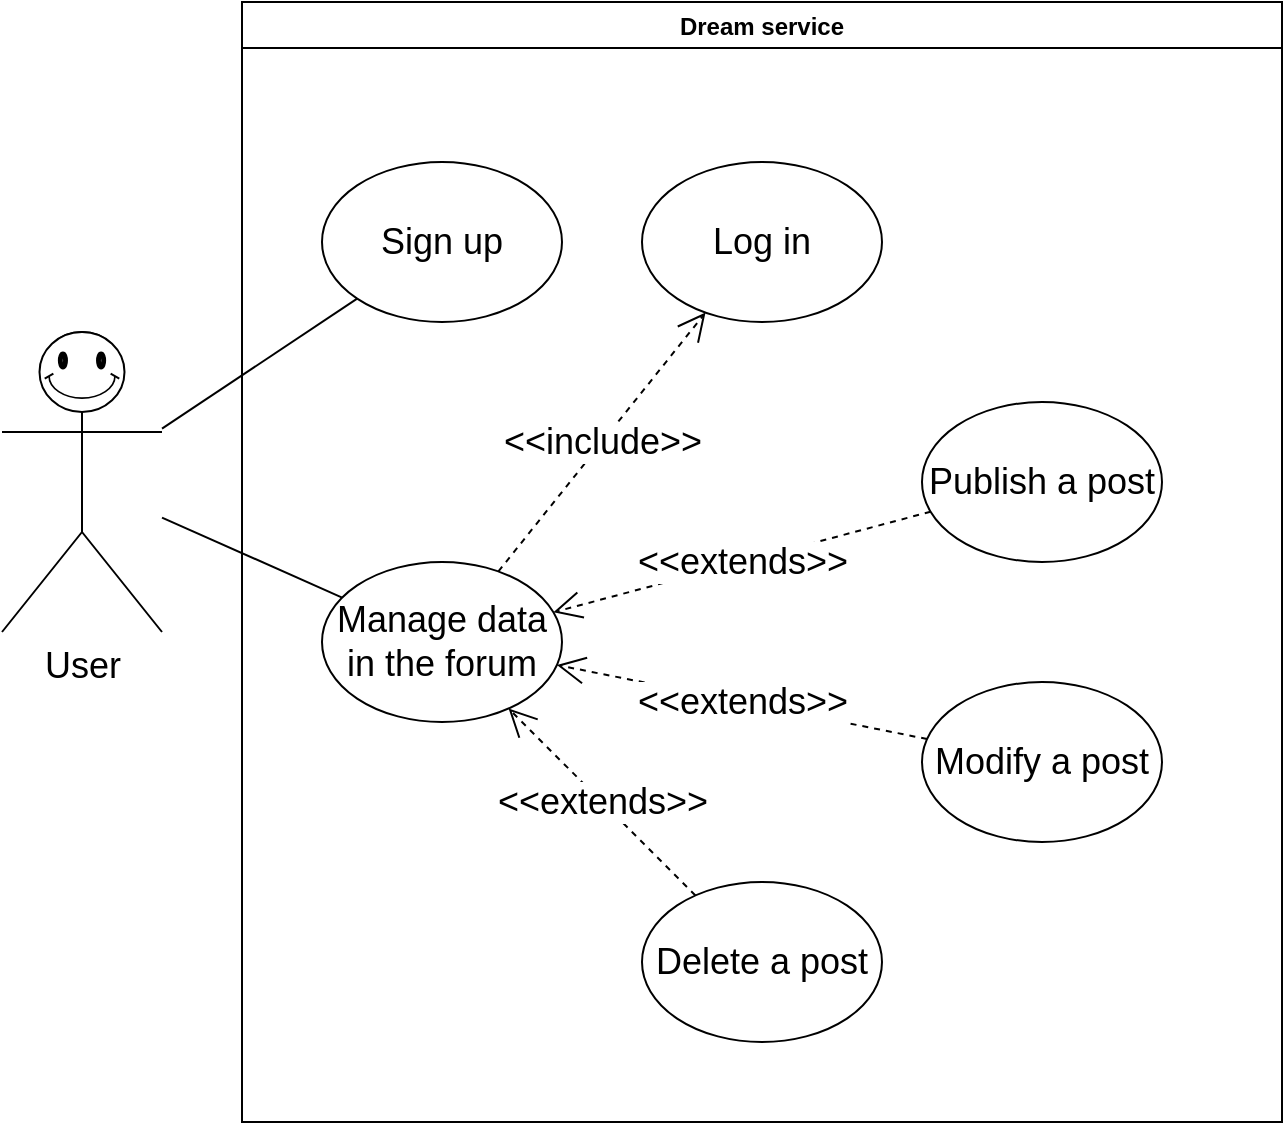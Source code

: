 <mxfile version="15.8.4" type="device" pages="4"><diagram id="XfYy83Z87ntZW18wI58Q" name="User"><mxGraphModel dx="1662" dy="865" grid="1" gridSize="10" guides="1" tooltips="1" connect="1" arrows="1" fold="1" page="1" pageScale="1" pageWidth="827" pageHeight="1169" math="0" shadow="0"><root><mxCell id="0"/><mxCell id="1" parent="0"/><mxCell id="xO6xsQKZgC9jTwOUbPj6-1" value="&lt;font style=&quot;font-size: 18px&quot;&gt;User&lt;/font&gt;" style="shape=umlActor;verticalLabelPosition=bottom;verticalAlign=top;html=1;outlineConnect=0;" parent="1" vertex="1"><mxGeometry x="80" y="285" width="80" height="150" as="geometry"/></mxCell><mxCell id="xO6xsQKZgC9jTwOUbPj6-6" value="Dream service" style="swimlane;" parent="1" vertex="1"><mxGeometry x="200" y="120" width="520" height="560" as="geometry"/></mxCell><mxCell id="xO6xsQKZgC9jTwOUbPj6-9" value="&lt;font style=&quot;font-size: 18px&quot;&gt;Sign up&lt;/font&gt;" style="ellipse;whiteSpace=wrap;html=1;" parent="xO6xsQKZgC9jTwOUbPj6-6" vertex="1"><mxGeometry x="40" y="80" width="120" height="80" as="geometry"/></mxCell><mxCell id="xO6xsQKZgC9jTwOUbPj6-14" value="&lt;font style=&quot;font-size: 18px&quot;&gt;Publish a post&lt;/font&gt;" style="ellipse;whiteSpace=wrap;html=1;" parent="xO6xsQKZgC9jTwOUbPj6-6" vertex="1"><mxGeometry x="340" y="200" width="120" height="80" as="geometry"/></mxCell><mxCell id="xO6xsQKZgC9jTwOUbPj6-15" value="&lt;font style=&quot;font-size: 18px&quot;&gt;Modify a post&lt;/font&gt;" style="ellipse;whiteSpace=wrap;html=1;" parent="xO6xsQKZgC9jTwOUbPj6-6" vertex="1"><mxGeometry x="340" y="340" width="120" height="80" as="geometry"/></mxCell><mxCell id="xO6xsQKZgC9jTwOUbPj6-18" value="&lt;font style=&quot;font-size: 18px&quot;&gt;Log in&lt;/font&gt;" style="ellipse;whiteSpace=wrap;html=1;" parent="xO6xsQKZgC9jTwOUbPj6-6" vertex="1"><mxGeometry x="200" y="80" width="120" height="80" as="geometry"/></mxCell><mxCell id="xO6xsQKZgC9jTwOUbPj6-20" value="&lt;font style=&quot;font-size: 18px&quot;&gt;&amp;lt;&amp;lt;include&amp;gt;&amp;gt;&lt;/font&gt;" style="endArrow=open;endSize=12;dashed=1;html=1;rounded=0;" parent="xO6xsQKZgC9jTwOUbPj6-6" source="HOSujjdtoM3zyyCcUg2x-1" target="xO6xsQKZgC9jTwOUbPj6-18" edge="1"><mxGeometry width="160" relative="1" as="geometry"><mxPoint x="280" y="240" as="sourcePoint"/><mxPoint x="440" y="240" as="targetPoint"/></mxGeometry></mxCell><mxCell id="HOSujjdtoM3zyyCcUg2x-1" value="&lt;font style=&quot;font-size: 18px&quot;&gt;Manage data in the forum&lt;/font&gt;" style="ellipse;whiteSpace=wrap;html=1;" parent="xO6xsQKZgC9jTwOUbPj6-6" vertex="1"><mxGeometry x="40" y="280" width="120" height="80" as="geometry"/></mxCell><mxCell id="HOSujjdtoM3zyyCcUg2x-5" value="&lt;font style=&quot;font-size: 18px&quot;&gt;&amp;lt;&amp;lt;extends&amp;gt;&amp;gt;&lt;/font&gt;" style="endArrow=open;endSize=12;dashed=1;html=1;rounded=0;" parent="xO6xsQKZgC9jTwOUbPj6-6" source="xO6xsQKZgC9jTwOUbPj6-14" target="HOSujjdtoM3zyyCcUg2x-1" edge="1"><mxGeometry width="160" relative="1" as="geometry"><mxPoint x="240" y="260" as="sourcePoint"/><mxPoint x="400" y="260" as="targetPoint"/></mxGeometry></mxCell><mxCell id="HOSujjdtoM3zyyCcUg2x-8" value="&lt;font style=&quot;font-size: 18px&quot;&gt;&amp;lt;&amp;lt;extends&amp;gt;&amp;gt;&lt;/font&gt;" style="endArrow=open;endSize=12;dashed=1;html=1;rounded=0;" parent="xO6xsQKZgC9jTwOUbPj6-6" source="xO6xsQKZgC9jTwOUbPj6-15" target="HOSujjdtoM3zyyCcUg2x-1" edge="1"><mxGeometry width="160" relative="1" as="geometry"><mxPoint x="258.512" y="270.537" as="sourcePoint"/><mxPoint x="161.45" y="309.42" as="targetPoint"/></mxGeometry></mxCell><mxCell id="pmHL1bNZf2C62yIfrcLC-1" value="&lt;font style=&quot;font-size: 18px&quot;&gt;Delete a post&lt;/font&gt;" style="ellipse;whiteSpace=wrap;html=1;" parent="xO6xsQKZgC9jTwOUbPj6-6" vertex="1"><mxGeometry x="200" y="440" width="120" height="80" as="geometry"/></mxCell><mxCell id="pmHL1bNZf2C62yIfrcLC-2" value="&lt;font style=&quot;font-size: 18px&quot;&gt;&amp;lt;&amp;lt;extends&amp;gt;&amp;gt;&lt;/font&gt;" style="endArrow=open;endSize=12;dashed=1;html=1;rounded=0;" parent="xO6xsQKZgC9jTwOUbPj6-6" source="pmHL1bNZf2C62yIfrcLC-1" target="HOSujjdtoM3zyyCcUg2x-1" edge="1"><mxGeometry width="160" relative="1" as="geometry"><mxPoint x="-91.938" y="256.247" as="sourcePoint"/><mxPoint x="50.001" y="360.005" as="targetPoint"/></mxGeometry></mxCell><mxCell id="xO6xsQKZgC9jTwOUbPj6-11" value="" style="verticalLabelPosition=bottom;verticalAlign=top;html=1;shape=mxgraph.basic.smiley" parent="1" vertex="1"><mxGeometry x="98.75" y="285" width="42.5" height="40" as="geometry"/></mxCell><mxCell id="xO6xsQKZgC9jTwOUbPj6-13" value="" style="endArrow=none;html=1;rounded=0;" parent="1" source="xO6xsQKZgC9jTwOUbPj6-1" target="xO6xsQKZgC9jTwOUbPj6-9" edge="1"><mxGeometry width="50" height="50" relative="1" as="geometry"><mxPoint x="90" y="260" as="sourcePoint"/><mxPoint x="550" y="320" as="targetPoint"/></mxGeometry></mxCell><mxCell id="HOSujjdtoM3zyyCcUg2x-2" value="" style="endArrow=none;html=1;rounded=0;" parent="1" source="xO6xsQKZgC9jTwOUbPj6-1" target="HOSujjdtoM3zyyCcUg2x-1" edge="1"><mxGeometry width="50" height="50" relative="1" as="geometry"><mxPoint x="490" y="410" as="sourcePoint"/><mxPoint x="540" y="360" as="targetPoint"/></mxGeometry></mxCell></root></mxGraphModel></diagram><diagram id="1sKCUlIaXuaoSZuoyIfw" name="Policy Maker"><mxGraphModel dx="1662" dy="2034" grid="1" gridSize="10" guides="1" tooltips="1" connect="1" arrows="1" fold="1" page="1" pageScale="1" pageWidth="827" pageHeight="1169" math="0" shadow="0"><root><mxCell id="E24AT7vsDZ3ZlfPWJbuK-0"/><mxCell id="E24AT7vsDZ3ZlfPWJbuK-1" parent="E24AT7vsDZ3ZlfPWJbuK-0"/><mxCell id="Q3bnPIPJ3GlP8lg3VeQc-13" value="&lt;font style=&quot;font-size: 18px&quot;&gt;Policy Maker&lt;/font&gt;" style="shape=umlActor;verticalLabelPosition=bottom;verticalAlign=top;html=1;outlineConnect=0;" parent="E24AT7vsDZ3ZlfPWJbuK-1" vertex="1"><mxGeometry x="80" y="285" width="80" height="150" as="geometry"/></mxCell><mxCell id="Q3bnPIPJ3GlP8lg3VeQc-14" value="Dream service" style="swimlane;" parent="E24AT7vsDZ3ZlfPWJbuK-1" vertex="1"><mxGeometry x="288.99" y="-40" width="801.01" height="900" as="geometry"/></mxCell><mxCell id="Q3bnPIPJ3GlP8lg3VeQc-15" value="&lt;font style=&quot;font-size: 18px&quot;&gt;Sign up&lt;/font&gt;" style="ellipse;whiteSpace=wrap;html=1;" parent="Q3bnPIPJ3GlP8lg3VeQc-14" vertex="1"><mxGeometry x="81.01" y="60" width="120" height="80" as="geometry"/></mxCell><mxCell id="Q3bnPIPJ3GlP8lg3VeQc-18" value="&lt;font style=&quot;font-size: 18px&quot;&gt;Log in&lt;/font&gt;" style="ellipse;whiteSpace=wrap;html=1;" parent="Q3bnPIPJ3GlP8lg3VeQc-14" vertex="1"><mxGeometry x="81.01" y="420" width="120" height="80" as="geometry"/></mxCell><mxCell id="Q3bnPIPJ3GlP8lg3VeQc-19" value="&lt;font style=&quot;font-size: 18px&quot;&gt;&amp;lt;&amp;lt;include&amp;gt;&amp;gt;&lt;/font&gt;" style="endArrow=open;endSize=12;dashed=1;html=1;rounded=0;" parent="Q3bnPIPJ3GlP8lg3VeQc-14" source="Q3bnPIPJ3GlP8lg3VeQc-20" target="Q3bnPIPJ3GlP8lg3VeQc-18" edge="1"><mxGeometry width="160" relative="1" as="geometry"><mxPoint x="280" y="240" as="sourcePoint"/><mxPoint x="440" y="240" as="targetPoint"/></mxGeometry></mxCell><mxCell id="Q3bnPIPJ3GlP8lg3VeQc-20" value="&lt;font style=&quot;font-size: 18px&quot;&gt;Manage data in the forum&lt;/font&gt;" style="ellipse;whiteSpace=wrap;html=1;" parent="Q3bnPIPJ3GlP8lg3VeQc-14" vertex="1"><mxGeometry x="81.01" y="220" width="120" height="80" as="geometry"/></mxCell><mxCell id="Q3bnPIPJ3GlP8lg3VeQc-26" value="&lt;font style=&quot;font-size: 18px&quot;&gt;Manage data in the Moderator Area&lt;/font&gt;" style="ellipse;whiteSpace=wrap;html=1;" parent="Q3bnPIPJ3GlP8lg3VeQc-14" vertex="1"><mxGeometry x="281.01" y="580" width="150" height="110" as="geometry"/></mxCell><mxCell id="Q3bnPIPJ3GlP8lg3VeQc-27" value="&lt;font style=&quot;font-size: 18px&quot;&gt;&amp;lt;&amp;lt;include&amp;gt;&amp;gt;&lt;/font&gt;" style="endArrow=open;endSize=12;dashed=1;html=1;rounded=0;" parent="Q3bnPIPJ3GlP8lg3VeQc-14" source="Q3bnPIPJ3GlP8lg3VeQc-26" target="Q3bnPIPJ3GlP8lg3VeQc-18" edge="1"><mxGeometry width="160" relative="1" as="geometry"><mxPoint x="161.496" y="310.529" as="sourcePoint"/><mxPoint x="258.55" y="349.42" as="targetPoint"/></mxGeometry></mxCell><mxCell id="jXFHlEZwo4jBtHpfVx7I-1" value="&lt;font style=&quot;font-size: 18px&quot;&gt;Manage Deviance in Policy maker reserved area&lt;/font&gt;" style="ellipse;whiteSpace=wrap;html=1;" parent="Q3bnPIPJ3GlP8lg3VeQc-14" vertex="1"><mxGeometry x="58.51" y="720" width="165" height="120" as="geometry"/></mxCell><mxCell id="jXFHlEZwo4jBtHpfVx7I-5" value="&lt;font style=&quot;font-size: 18px&quot;&gt;&amp;lt;&amp;lt;include&amp;gt;&amp;gt;&lt;/font&gt;" style="endArrow=open;endSize=12;dashed=1;html=1;rounded=0;" parent="Q3bnPIPJ3GlP8lg3VeQc-14" source="jXFHlEZwo4jBtHpfVx7I-1" target="Q3bnPIPJ3GlP8lg3VeQc-18" edge="1"><mxGeometry width="160" relative="1" as="geometry"><mxPoint x="178.184" y="506.22" as="sourcePoint"/><mxPoint x="269.531" y="439.532" as="targetPoint"/></mxGeometry></mxCell><mxCell id="Q3bnPIPJ3GlP8lg3VeQc-30" value="&lt;font style=&quot;font-size: 18px&quot;&gt;Approve post in the pending list&lt;/font&gt;" style="ellipse;whiteSpace=wrap;html=1;" parent="Q3bnPIPJ3GlP8lg3VeQc-14" vertex="1"><mxGeometry x="592.01" y="530" width="139" height="100" as="geometry"/></mxCell><mxCell id="Q3bnPIPJ3GlP8lg3VeQc-31" value="&lt;font style=&quot;font-size: 18px&quot;&gt;Decline post in the pending list&lt;/font&gt;" style="ellipse;whiteSpace=wrap;html=1;" parent="Q3bnPIPJ3GlP8lg3VeQc-14" vertex="1"><mxGeometry x="591.01" y="665" width="140" height="100" as="geometry"/></mxCell><mxCell id="jXFHlEZwo4jBtHpfVx7I-3" value="Recalculate Deviance" style="ellipse;whiteSpace=wrap;html=1;fontSize=18;" parent="Q3bnPIPJ3GlP8lg3VeQc-14" vertex="1"><mxGeometry x="411.01" y="740" width="120" height="80" as="geometry"/></mxCell><mxCell id="Q3bnPIPJ3GlP8lg3VeQc-16" value="&lt;font style=&quot;font-size: 18px&quot;&gt;Publish a post&lt;/font&gt;" style="ellipse;whiteSpace=wrap;html=1;" parent="Q3bnPIPJ3GlP8lg3VeQc-14" vertex="1"><mxGeometry x="491.01" y="40" width="120" height="80" as="geometry"/></mxCell><mxCell id="Q3bnPIPJ3GlP8lg3VeQc-17" value="&lt;font style=&quot;font-size: 18px&quot;&gt;Modify a post&lt;/font&gt;" style="ellipse;whiteSpace=wrap;html=1;" parent="Q3bnPIPJ3GlP8lg3VeQc-14" vertex="1"><mxGeometry x="491.01" y="140" width="120" height="80" as="geometry"/></mxCell><mxCell id="Q3bnPIPJ3GlP8lg3VeQc-28" value="&lt;font style=&quot;font-size: 18px&quot;&gt;Publish a discussion&lt;/font&gt;" style="ellipse;whiteSpace=wrap;html=1;" parent="Q3bnPIPJ3GlP8lg3VeQc-14" vertex="1"><mxGeometry x="491.01" y="350" width="120" height="80" as="geometry"/></mxCell><mxCell id="Q3bnPIPJ3GlP8lg3VeQc-32" value="&lt;font style=&quot;font-size: 18px&quot;&gt;&amp;lt;&amp;lt;extends&amp;gt;&amp;gt;&lt;/font&gt;" style="endArrow=open;endSize=12;dashed=1;html=1;rounded=0;" parent="Q3bnPIPJ3GlP8lg3VeQc-14" source="Q3bnPIPJ3GlP8lg3VeQc-30" target="Q3bnPIPJ3GlP8lg3VeQc-26" edge="1"><mxGeometry width="160" relative="1" as="geometry"><mxPoint x="453.149" y="358.598" as="sourcePoint"/><mxPoint x="167.47" y="301.494" as="targetPoint"/></mxGeometry></mxCell><mxCell id="Q3bnPIPJ3GlP8lg3VeQc-33" value="&lt;font style=&quot;font-size: 18px&quot;&gt;&amp;lt;&amp;lt;extends&amp;gt;&amp;gt;&lt;/font&gt;" style="endArrow=open;endSize=12;dashed=1;html=1;rounded=0;" parent="Q3bnPIPJ3GlP8lg3VeQc-14" source="Q3bnPIPJ3GlP8lg3VeQc-31" target="Q3bnPIPJ3GlP8lg3VeQc-26" edge="1"><mxGeometry width="160" relative="1" as="geometry"><mxPoint x="463.149" y="368.598" as="sourcePoint"/><mxPoint x="177.47" y="311.494" as="targetPoint"/></mxGeometry></mxCell><mxCell id="jXFHlEZwo4jBtHpfVx7I-4" value="&lt;font style=&quot;font-size: 18px&quot;&gt;&amp;lt;&amp;lt;extends&amp;gt;&amp;gt;&lt;/font&gt;" style="endArrow=open;endSize=12;dashed=1;html=1;rounded=0;" parent="Q3bnPIPJ3GlP8lg3VeQc-14" source="jXFHlEZwo4jBtHpfVx7I-3" target="jXFHlEZwo4jBtHpfVx7I-1" edge="1"><mxGeometry width="160" relative="1" as="geometry"><mxPoint x="452.339" y="607.182" as="sourcePoint"/><mxPoint x="197.606" y="558.786" as="targetPoint"/></mxGeometry></mxCell><mxCell id="Q3bnPIPJ3GlP8lg3VeQc-21" value="&lt;font style=&quot;font-size: 18px&quot;&gt;&amp;lt;&amp;lt;extends&amp;gt;&amp;gt;&lt;/font&gt;" style="endArrow=open;endSize=12;dashed=1;html=1;rounded=0;" parent="Q3bnPIPJ3GlP8lg3VeQc-14" source="Q3bnPIPJ3GlP8lg3VeQc-16" target="Q3bnPIPJ3GlP8lg3VeQc-20" edge="1"><mxGeometry width="160" relative="1" as="geometry"><mxPoint x="240" y="260" as="sourcePoint"/><mxPoint x="400" y="260" as="targetPoint"/></mxGeometry></mxCell><mxCell id="Q3bnPIPJ3GlP8lg3VeQc-22" value="&lt;font style=&quot;font-size: 18px&quot;&gt;&amp;lt;&amp;lt;extends&amp;gt;&amp;gt;&lt;/font&gt;" style="endArrow=open;endSize=12;dashed=1;html=1;rounded=0;" parent="Q3bnPIPJ3GlP8lg3VeQc-14" source="Q3bnPIPJ3GlP8lg3VeQc-17" target="Q3bnPIPJ3GlP8lg3VeQc-20" edge="1"><mxGeometry x="-0.02" y="11" width="160" relative="1" as="geometry"><mxPoint x="258.512" y="270.537" as="sourcePoint"/><mxPoint x="161.45" y="309.42" as="targetPoint"/><mxPoint as="offset"/></mxGeometry></mxCell><mxCell id="Q3bnPIPJ3GlP8lg3VeQc-29" value="&lt;font style=&quot;font-size: 18px&quot;&gt;&amp;lt;&amp;lt;extends&amp;gt;&amp;gt;&lt;/font&gt;" style="endArrow=open;endSize=12;dashed=1;html=1;rounded=0;" parent="Q3bnPIPJ3GlP8lg3VeQc-14" source="Q3bnPIPJ3GlP8lg3VeQc-28" target="Q3bnPIPJ3GlP8lg3VeQc-20" edge="1"><mxGeometry width="160" relative="1" as="geometry"><mxPoint x="59.172" y="270.537" as="sourcePoint"/><mxPoint x="159.996" y="394.066" as="targetPoint"/></mxGeometry></mxCell><mxCell id="Z8IxmZiTYCdv_nUpXu4b-1" value="&lt;font style=&quot;font-size: 18px&quot;&gt;Delete a post&lt;/font&gt;" style="ellipse;whiteSpace=wrap;html=1;" vertex="1" parent="Q3bnPIPJ3GlP8lg3VeQc-14"><mxGeometry x="491.01" y="240" width="120" height="80" as="geometry"/></mxCell><mxCell id="Z8IxmZiTYCdv_nUpXu4b-2" value="&lt;font style=&quot;font-size: 18px&quot;&gt;&amp;lt;&amp;lt;extends&amp;gt;&amp;gt;&lt;/font&gt;" style="endArrow=open;endSize=12;dashed=1;html=1;rounded=0;" edge="1" parent="Q3bnPIPJ3GlP8lg3VeQc-14" source="Z8IxmZiTYCdv_nUpXu4b-1" target="Q3bnPIPJ3GlP8lg3VeQc-20"><mxGeometry x="-0.02" y="11" width="160" relative="1" as="geometry"><mxPoint x="503.381" y="201.133" as="sourcePoint"/><mxPoint x="208.594" y="258.764" as="targetPoint"/><mxPoint as="offset"/></mxGeometry></mxCell><mxCell id="Z8IxmZiTYCdv_nUpXu4b-3" value="&lt;font style=&quot;font-size: 18px&quot;&gt;Delete a discussion&lt;/font&gt;" style="ellipse;whiteSpace=wrap;html=1;" vertex="1" parent="Q3bnPIPJ3GlP8lg3VeQc-14"><mxGeometry x="340.5" y="400" width="120" height="80" as="geometry"/></mxCell><mxCell id="Z8IxmZiTYCdv_nUpXu4b-4" value="&lt;font style=&quot;font-size: 18px&quot;&gt;&amp;lt;&amp;lt;extends&amp;gt;&amp;gt;&lt;/font&gt;" style="endArrow=open;endSize=12;dashed=1;html=1;rounded=0;" edge="1" parent="Q3bnPIPJ3GlP8lg3VeQc-14" source="Z8IxmZiTYCdv_nUpXu4b-3" target="Q3bnPIPJ3GlP8lg3VeQc-20"><mxGeometry width="160" relative="1" as="geometry"><mxPoint x="506.776" y="382.89" as="sourcePoint"/><mxPoint x="205.194" y="287.18" as="targetPoint"/></mxGeometry></mxCell><mxCell id="Q3bnPIPJ3GlP8lg3VeQc-23" value="" style="verticalLabelPosition=bottom;verticalAlign=top;html=1;shape=mxgraph.basic.smiley" parent="E24AT7vsDZ3ZlfPWJbuK-1" vertex="1"><mxGeometry x="98.75" y="285" width="42.5" height="40" as="geometry"/></mxCell><mxCell id="Q3bnPIPJ3GlP8lg3VeQc-24" value="" style="endArrow=none;html=1;rounded=0;" parent="E24AT7vsDZ3ZlfPWJbuK-1" source="Q3bnPIPJ3GlP8lg3VeQc-13" target="Q3bnPIPJ3GlP8lg3VeQc-15" edge="1"><mxGeometry width="50" height="50" relative="1" as="geometry"><mxPoint x="248.99" y="173.333" as="sourcePoint"/><mxPoint x="638.99" y="160" as="targetPoint"/></mxGeometry></mxCell><mxCell id="Q3bnPIPJ3GlP8lg3VeQc-25" value="" style="endArrow=none;html=1;rounded=0;" parent="E24AT7vsDZ3ZlfPWJbuK-1" source="Q3bnPIPJ3GlP8lg3VeQc-13" target="Q3bnPIPJ3GlP8lg3VeQc-20" edge="1"><mxGeometry width="50" height="50" relative="1" as="geometry"><mxPoint x="248.99" y="208.889" as="sourcePoint"/><mxPoint x="628.99" y="200" as="targetPoint"/></mxGeometry></mxCell><mxCell id="jXFHlEZwo4jBtHpfVx7I-0" value="" style="endArrow=none;html=1;rounded=0;" parent="E24AT7vsDZ3ZlfPWJbuK-1" source="Q3bnPIPJ3GlP8lg3VeQc-13" target="Q3bnPIPJ3GlP8lg3VeQc-26" edge="1"><mxGeometry width="50" height="50" relative="1" as="geometry"><mxPoint x="248.99" y="260.513" as="sourcePoint"/><mxPoint x="342.069" y="237.351" as="targetPoint"/></mxGeometry></mxCell><mxCell id="jXFHlEZwo4jBtHpfVx7I-2" value="" style="endArrow=none;html=1;rounded=0;" parent="E24AT7vsDZ3ZlfPWJbuK-1" source="Q3bnPIPJ3GlP8lg3VeQc-13" target="jXFHlEZwo4jBtHpfVx7I-1" edge="1"><mxGeometry width="50" height="50" relative="1" as="geometry"><mxPoint x="239.995" y="275" as="sourcePoint"/><mxPoint x="381.275" y="455.508" as="targetPoint"/></mxGeometry></mxCell></root></mxGraphModel></diagram><diagram id="UrBN3-fB0KAZgvTcz0sp" name="Administrator"><mxGraphModel dx="1662" dy="865" grid="1" gridSize="10" guides="1" tooltips="1" connect="1" arrows="1" fold="1" page="1" pageScale="1" pageWidth="827" pageHeight="1169" math="0" shadow="0"><root><mxCell id="wZBJJMwPJMKbLDoZ2T_V-0"/><mxCell id="wZBJJMwPJMKbLDoZ2T_V-1" parent="wZBJJMwPJMKbLDoZ2T_V-0"/><mxCell id="6D6e3D54UttnJ3uWi18T-0" value="&lt;font style=&quot;font-size: 18px&quot;&gt;Administrator&lt;/font&gt;" style="shape=umlActor;verticalLabelPosition=bottom;verticalAlign=top;html=1;outlineConnect=0;" parent="wZBJJMwPJMKbLDoZ2T_V-1" vertex="1"><mxGeometry x="80" y="285" width="80" height="150" as="geometry"/></mxCell><mxCell id="6D6e3D54UttnJ3uWi18T-1" value="Dream service" style="swimlane;" parent="wZBJJMwPJMKbLDoZ2T_V-1" vertex="1"><mxGeometry x="200" y="120" width="520" height="480" as="geometry"/></mxCell><mxCell id="6D6e3D54UttnJ3uWi18T-3" value="&lt;font style=&quot;font-size: 18px&quot;&gt;Add a new data source&lt;/font&gt;" style="ellipse;whiteSpace=wrap;html=1;" parent="6D6e3D54UttnJ3uWi18T-1" vertex="1"><mxGeometry x="360" y="200" width="120" height="80" as="geometry"/></mxCell><mxCell id="6D6e3D54UttnJ3uWi18T-4" value="&lt;font style=&quot;font-size: 18px&quot;&gt;Remove a data source&lt;/font&gt;" style="ellipse;whiteSpace=wrap;html=1;" parent="6D6e3D54UttnJ3uWi18T-1" vertex="1"><mxGeometry x="180" y="360" width="120" height="80" as="geometry"/></mxCell><mxCell id="6D6e3D54UttnJ3uWi18T-5" value="&lt;font style=&quot;font-size: 18px&quot;&gt;Log in&lt;/font&gt;" style="ellipse;whiteSpace=wrap;html=1;" parent="6D6e3D54UttnJ3uWi18T-1" vertex="1"><mxGeometry x="200" y="80" width="120" height="80" as="geometry"/></mxCell><mxCell id="6D6e3D54UttnJ3uWi18T-6" value="&lt;font style=&quot;font-size: 18px&quot;&gt;&amp;lt;&amp;lt;include&amp;gt;&amp;gt;&lt;/font&gt;" style="endArrow=open;endSize=12;dashed=1;html=1;rounded=0;" parent="6D6e3D54UttnJ3uWi18T-1" source="6D6e3D54UttnJ3uWi18T-7" target="6D6e3D54UttnJ3uWi18T-5" edge="1"><mxGeometry width="160" relative="1" as="geometry"><mxPoint x="280" y="200" as="sourcePoint"/><mxPoint x="440" y="200" as="targetPoint"/></mxGeometry></mxCell><mxCell id="6D6e3D54UttnJ3uWi18T-7" value="&lt;font style=&quot;font-size: 18px&quot;&gt;Manage Data Sources&lt;/font&gt;" style="ellipse;whiteSpace=wrap;html=1;" parent="6D6e3D54UttnJ3uWi18T-1" vertex="1"><mxGeometry x="40" y="200" width="120" height="80" as="geometry"/></mxCell><mxCell id="6D6e3D54UttnJ3uWi18T-8" value="&lt;font style=&quot;font-size: 18px&quot;&gt;&amp;lt;&amp;lt;extends&amp;gt;&amp;gt;&lt;/font&gt;" style="endArrow=open;endSize=12;dashed=1;html=1;rounded=0;" parent="6D6e3D54UttnJ3uWi18T-1" source="6D6e3D54UttnJ3uWi18T-3" target="6D6e3D54UttnJ3uWi18T-7" edge="1"><mxGeometry width="160" relative="1" as="geometry"><mxPoint x="240" y="220" as="sourcePoint"/><mxPoint x="400" y="220" as="targetPoint"/></mxGeometry></mxCell><mxCell id="6D6e3D54UttnJ3uWi18T-9" value="&lt;font style=&quot;font-size: 18px&quot;&gt;&amp;lt;&amp;lt;extends&amp;gt;&amp;gt;&lt;/font&gt;" style="endArrow=open;endSize=12;dashed=1;html=1;rounded=0;" parent="6D6e3D54UttnJ3uWi18T-1" source="6D6e3D54UttnJ3uWi18T-4" target="6D6e3D54UttnJ3uWi18T-7" edge="1"><mxGeometry width="160" relative="1" as="geometry"><mxPoint x="258.512" y="230.537" as="sourcePoint"/><mxPoint x="161.45" y="269.42" as="targetPoint"/></mxGeometry></mxCell><mxCell id="wfyETZJOYXR5mFJ8erHL-0" value="&lt;font style=&quot;font-size: 18px&quot;&gt;Modify a data source&lt;/font&gt;" style="ellipse;whiteSpace=wrap;html=1;container=1;" vertex="1" parent="6D6e3D54UttnJ3uWi18T-1"><mxGeometry x="360" y="320" width="120" height="80" as="geometry"/></mxCell><mxCell id="wfyETZJOYXR5mFJ8erHL-1" value="&lt;font style=&quot;font-size: 18px&quot;&gt;&amp;lt;&amp;lt;extends&amp;gt;&amp;gt;&lt;/font&gt;" style="endArrow=open;endSize=12;dashed=1;html=1;rounded=0;" edge="1" parent="6D6e3D54UttnJ3uWi18T-1" source="wfyETZJOYXR5mFJ8erHL-0" target="6D6e3D54UttnJ3uWi18T-7"><mxGeometry width="160" relative="1" as="geometry"><mxPoint x="219.845" y="375.419" as="sourcePoint"/><mxPoint x="140.232" y="284.551" as="targetPoint"/></mxGeometry></mxCell><mxCell id="6D6e3D54UttnJ3uWi18T-10" value="" style="verticalLabelPosition=bottom;verticalAlign=top;html=1;shape=mxgraph.basic.smiley" parent="wZBJJMwPJMKbLDoZ2T_V-1" vertex="1"><mxGeometry x="98.75" y="285" width="42.5" height="40" as="geometry"/></mxCell><mxCell id="6D6e3D54UttnJ3uWi18T-12" value="" style="endArrow=none;html=1;rounded=0;" parent="wZBJJMwPJMKbLDoZ2T_V-1" source="6D6e3D54UttnJ3uWi18T-0" target="6D6e3D54UttnJ3uWi18T-7" edge="1"><mxGeometry width="50" height="50" relative="1" as="geometry"><mxPoint x="490" y="410" as="sourcePoint"/><mxPoint x="540" y="360" as="targetPoint"/></mxGeometry></mxCell></root></mxGraphModel></diagram><diagram id="pYuuvONdlbCJ_kU96ClP" name="Visitor"><mxGraphModel dx="1662" dy="865" grid="1" gridSize="10" guides="1" tooltips="1" connect="1" arrows="1" fold="1" page="1" pageScale="1" pageWidth="827" pageHeight="1169" math="0" shadow="0"><root><mxCell id="tc7jjCGDXOTLsgYjApwu-0"/><mxCell id="tc7jjCGDXOTLsgYjApwu-1" parent="tc7jjCGDXOTLsgYjApwu-0"/><mxCell id="8xOTz6hj9CU4Up6EmQuS-0" value="&lt;font style=&quot;font-size: 18px&quot;&gt;Visitor&lt;/font&gt;" style="shape=umlActor;verticalLabelPosition=bottom;verticalAlign=top;html=1;outlineConnect=0;" parent="tc7jjCGDXOTLsgYjApwu-1" vertex="1"><mxGeometry x="80" y="245" width="80" height="150" as="geometry"/></mxCell><mxCell id="8xOTz6hj9CU4Up6EmQuS-1" value="Dream service" style="swimlane;" parent="tc7jjCGDXOTLsgYjApwu-1" vertex="1"><mxGeometry x="200" y="120" width="440" height="460" as="geometry"/></mxCell><mxCell id="8xOTz6hj9CU4Up6EmQuS-3" value="&lt;font style=&quot;font-size: 18px&quot;&gt;Filter the data&lt;/font&gt;" style="ellipse;whiteSpace=wrap;html=1;" parent="8xOTz6hj9CU4Up6EmQuS-1" vertex="1"><mxGeometry x="280" y="80" width="120" height="80" as="geometry"/></mxCell><mxCell id="8xOTz6hj9CU4Up6EmQuS-4" value="&lt;font style=&quot;font-size: 18px&quot;&gt;Download the data&lt;/font&gt;" style="ellipse;whiteSpace=wrap;html=1;" parent="8xOTz6hj9CU4Up6EmQuS-1" vertex="1"><mxGeometry x="280" y="240" width="120" height="80" as="geometry"/></mxCell><mxCell id="8xOTz6hj9CU4Up6EmQuS-7" value="&lt;font style=&quot;font-size: 18px&quot;&gt;Access the data&lt;/font&gt;" style="ellipse;whiteSpace=wrap;html=1;" parent="8xOTz6hj9CU4Up6EmQuS-1" vertex="1"><mxGeometry x="40" y="160" width="120" height="80" as="geometry"/></mxCell><mxCell id="8xOTz6hj9CU4Up6EmQuS-8" value="&lt;font style=&quot;font-size: 18px&quot;&gt;&amp;lt;&amp;lt;extends&amp;gt;&amp;gt;&lt;/font&gt;" style="endArrow=open;endSize=12;dashed=1;html=1;rounded=0;" parent="8xOTz6hj9CU4Up6EmQuS-1" source="8xOTz6hj9CU4Up6EmQuS-3" target="8xOTz6hj9CU4Up6EmQuS-7" edge="1"><mxGeometry width="160" relative="1" as="geometry"><mxPoint x="240" y="180" as="sourcePoint"/><mxPoint x="400" y="180" as="targetPoint"/></mxGeometry></mxCell><mxCell id="8xOTz6hj9CU4Up6EmQuS-9" value="&lt;font style=&quot;font-size: 18px&quot;&gt;&amp;lt;&amp;lt;extends&amp;gt;&amp;gt;&lt;/font&gt;" style="endArrow=open;endSize=12;dashed=1;html=1;rounded=0;" parent="8xOTz6hj9CU4Up6EmQuS-1" source="8xOTz6hj9CU4Up6EmQuS-4" target="8xOTz6hj9CU4Up6EmQuS-7" edge="1"><mxGeometry width="160" relative="1" as="geometry"><mxPoint x="258.512" y="190.537" as="sourcePoint"/><mxPoint x="161.45" y="229.42" as="targetPoint"/></mxGeometry></mxCell><mxCell id="UDz_OasoZLmQNBcRqNAS-0" value="&lt;font style=&quot;font-size: 18px&quot;&gt;Navigate the forum&lt;/font&gt;" style="ellipse;whiteSpace=wrap;html=1;" vertex="1" parent="8xOTz6hj9CU4Up6EmQuS-1"><mxGeometry x="40" y="320" width="120" height="80" as="geometry"/></mxCell><mxCell id="8xOTz6hj9CU4Up6EmQuS-10" value="" style="verticalLabelPosition=bottom;verticalAlign=top;html=1;shape=mxgraph.basic.smiley" parent="tc7jjCGDXOTLsgYjApwu-1" vertex="1"><mxGeometry x="98.75" y="245" width="42.5" height="40" as="geometry"/></mxCell><mxCell id="8xOTz6hj9CU4Up6EmQuS-12" value="" style="endArrow=none;html=1;rounded=0;" parent="tc7jjCGDXOTLsgYjApwu-1" source="8xOTz6hj9CU4Up6EmQuS-0" target="8xOTz6hj9CU4Up6EmQuS-7" edge="1"><mxGeometry width="50" height="50" relative="1" as="geometry"><mxPoint x="490" y="370" as="sourcePoint"/><mxPoint x="540" y="320" as="targetPoint"/></mxGeometry></mxCell><mxCell id="UDz_OasoZLmQNBcRqNAS-9" value="" style="endArrow=none;html=1;rounded=0;" edge="1" parent="tc7jjCGDXOTLsgYjApwu-1" source="8xOTz6hj9CU4Up6EmQuS-0" target="UDz_OasoZLmQNBcRqNAS-0"><mxGeometry width="50" height="50" relative="1" as="geometry"><mxPoint x="170" y="330" as="sourcePoint"/><mxPoint x="250" y="330" as="targetPoint"/></mxGeometry></mxCell></root></mxGraphModel></diagram></mxfile>